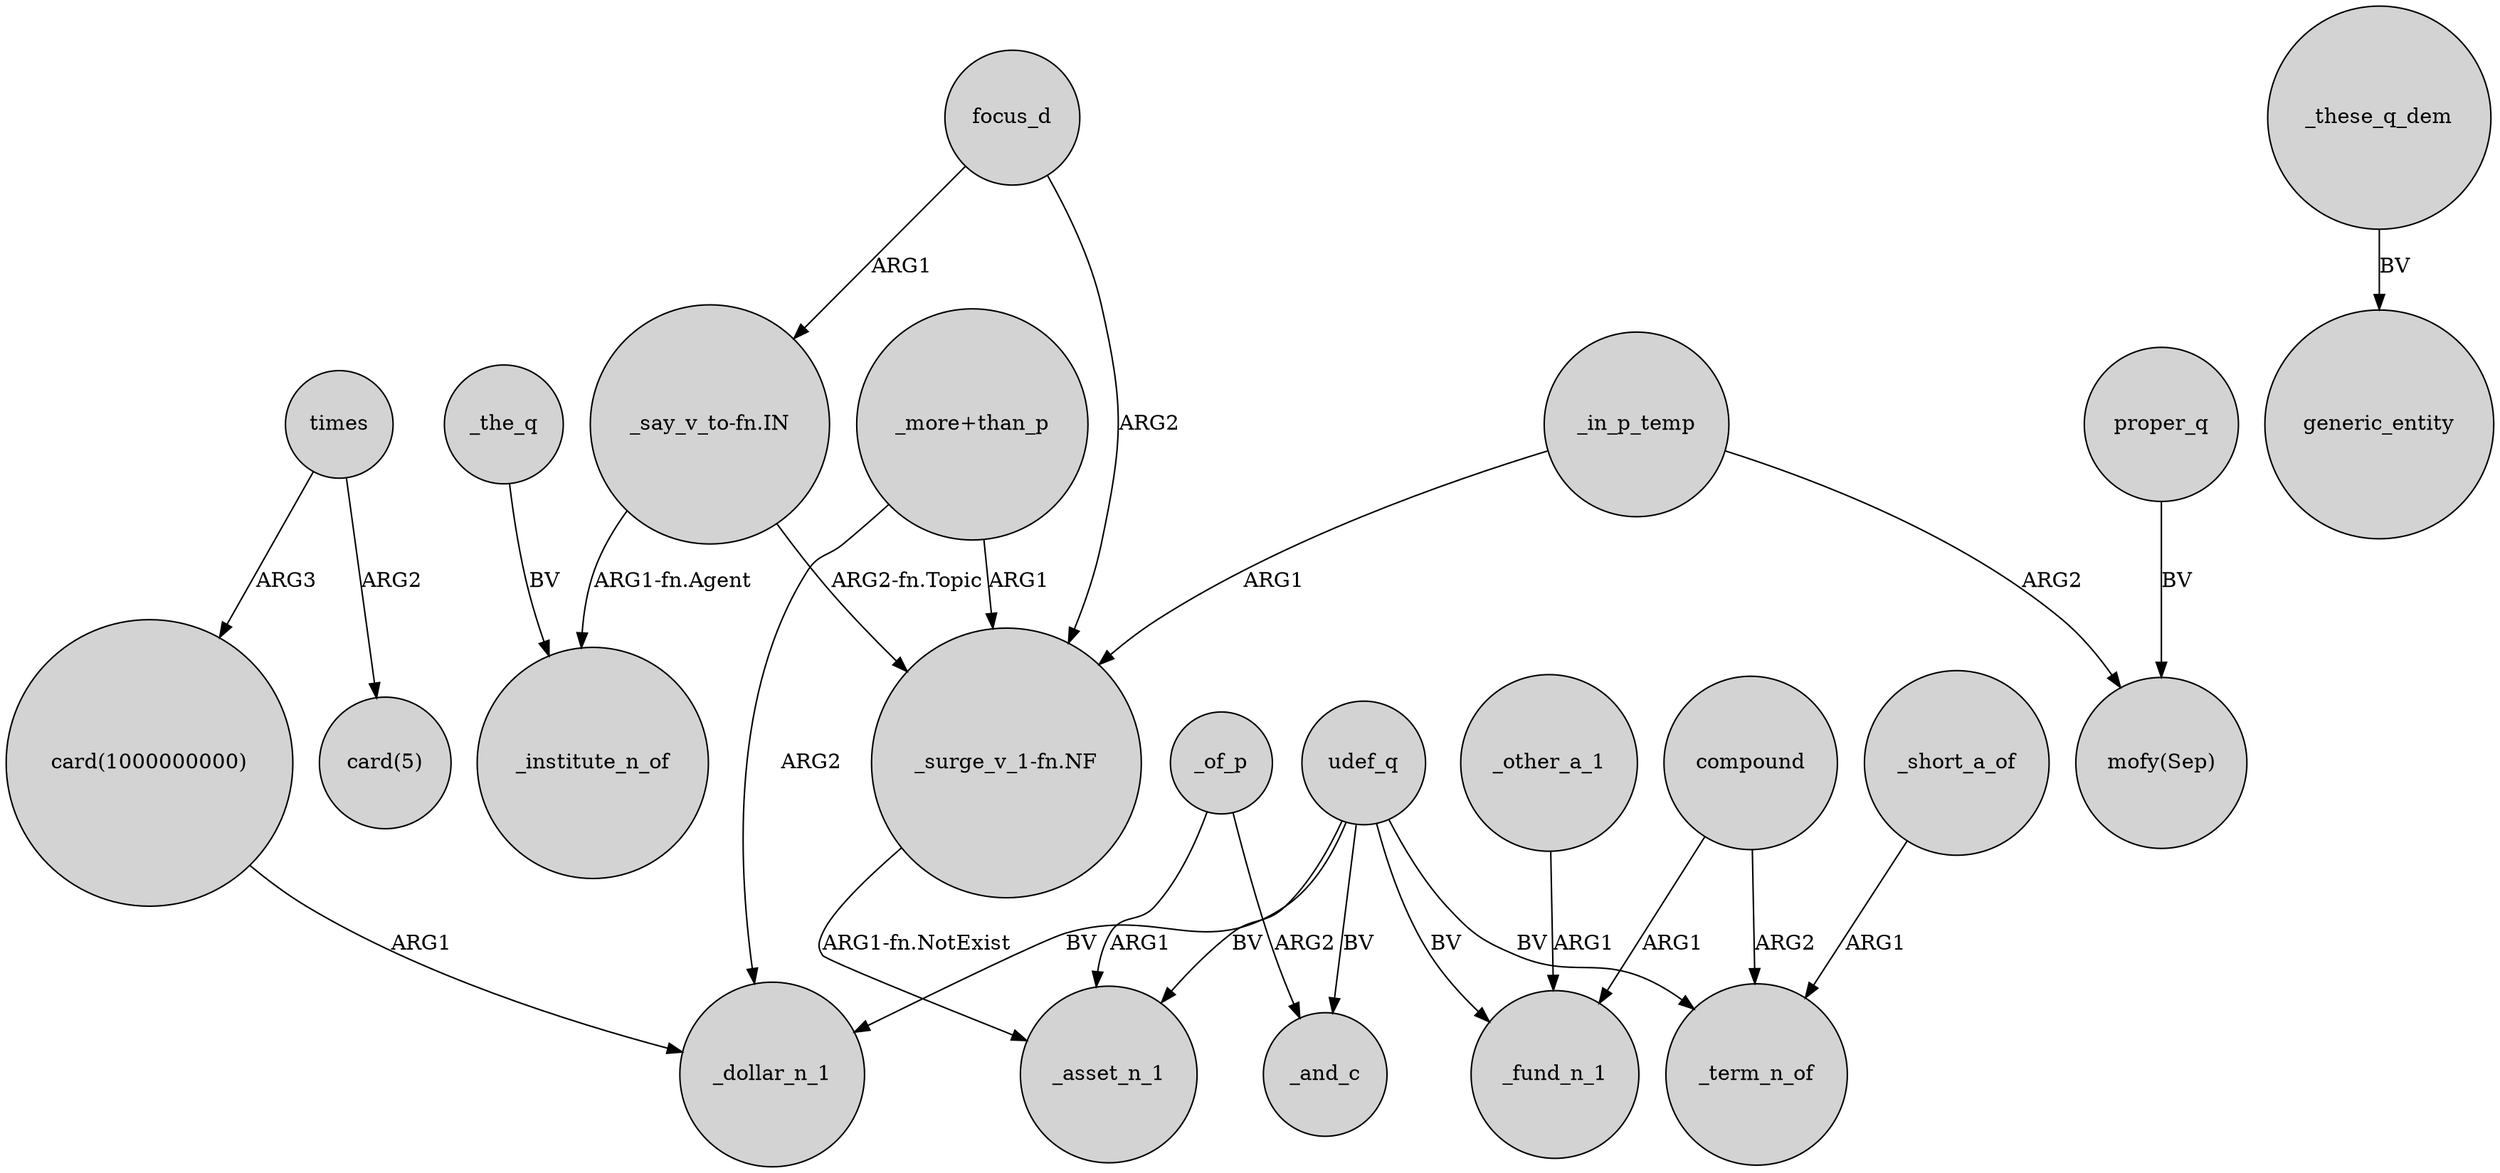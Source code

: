 digraph {
	node [shape=circle style=filled]
	times -> "card(5)" [label=ARG2]
	_these_q_dem -> generic_entity [label=BV]
	_the_q -> _institute_n_of [label=BV]
	compound -> _term_n_of [label=ARG2]
	_short_a_of -> _term_n_of [label=ARG1]
	"_say_v_to-fn.IN" -> _institute_n_of [label="ARG1-fn.Agent"]
	_of_p -> _and_c [label=ARG2]
	"_more+than_p" -> "_surge_v_1-fn.NF" [label=ARG1]
	_in_p_temp -> "_surge_v_1-fn.NF" [label=ARG1]
	focus_d -> "_surge_v_1-fn.NF" [label=ARG2]
	"_surge_v_1-fn.NF" -> _asset_n_1 [label="ARG1-fn.NotExist"]
	proper_q -> "mofy(Sep)" [label=BV]
	udef_q -> _asset_n_1 [label=BV]
	times -> "card(1000000000)" [label=ARG3]
	compound -> _fund_n_1 [label=ARG1]
	_of_p -> _asset_n_1 [label=ARG1]
	"_more+than_p" -> _dollar_n_1 [label=ARG2]
	_other_a_1 -> _fund_n_1 [label=ARG1]
	udef_q -> _term_n_of [label=BV]
	udef_q -> _fund_n_1 [label=BV]
	"card(1000000000)" -> _dollar_n_1 [label=ARG1]
	udef_q -> _and_c [label=BV]
	"_say_v_to-fn.IN" -> "_surge_v_1-fn.NF" [label="ARG2-fn.Topic"]
	_in_p_temp -> "mofy(Sep)" [label=ARG2]
	udef_q -> _dollar_n_1 [label=BV]
	focus_d -> "_say_v_to-fn.IN" [label=ARG1]
}
